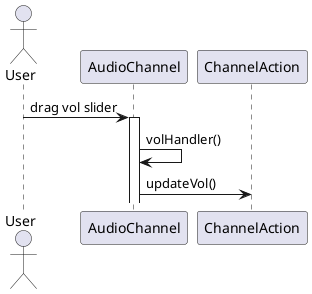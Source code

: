 @startuml
actor User

User -> AudioChannel: drag vol slider
activate AudioChannel
AudioChannel -> AudioChannel: volHandler()
AudioChannel -> ChannelAction: updateVol()

@enduml